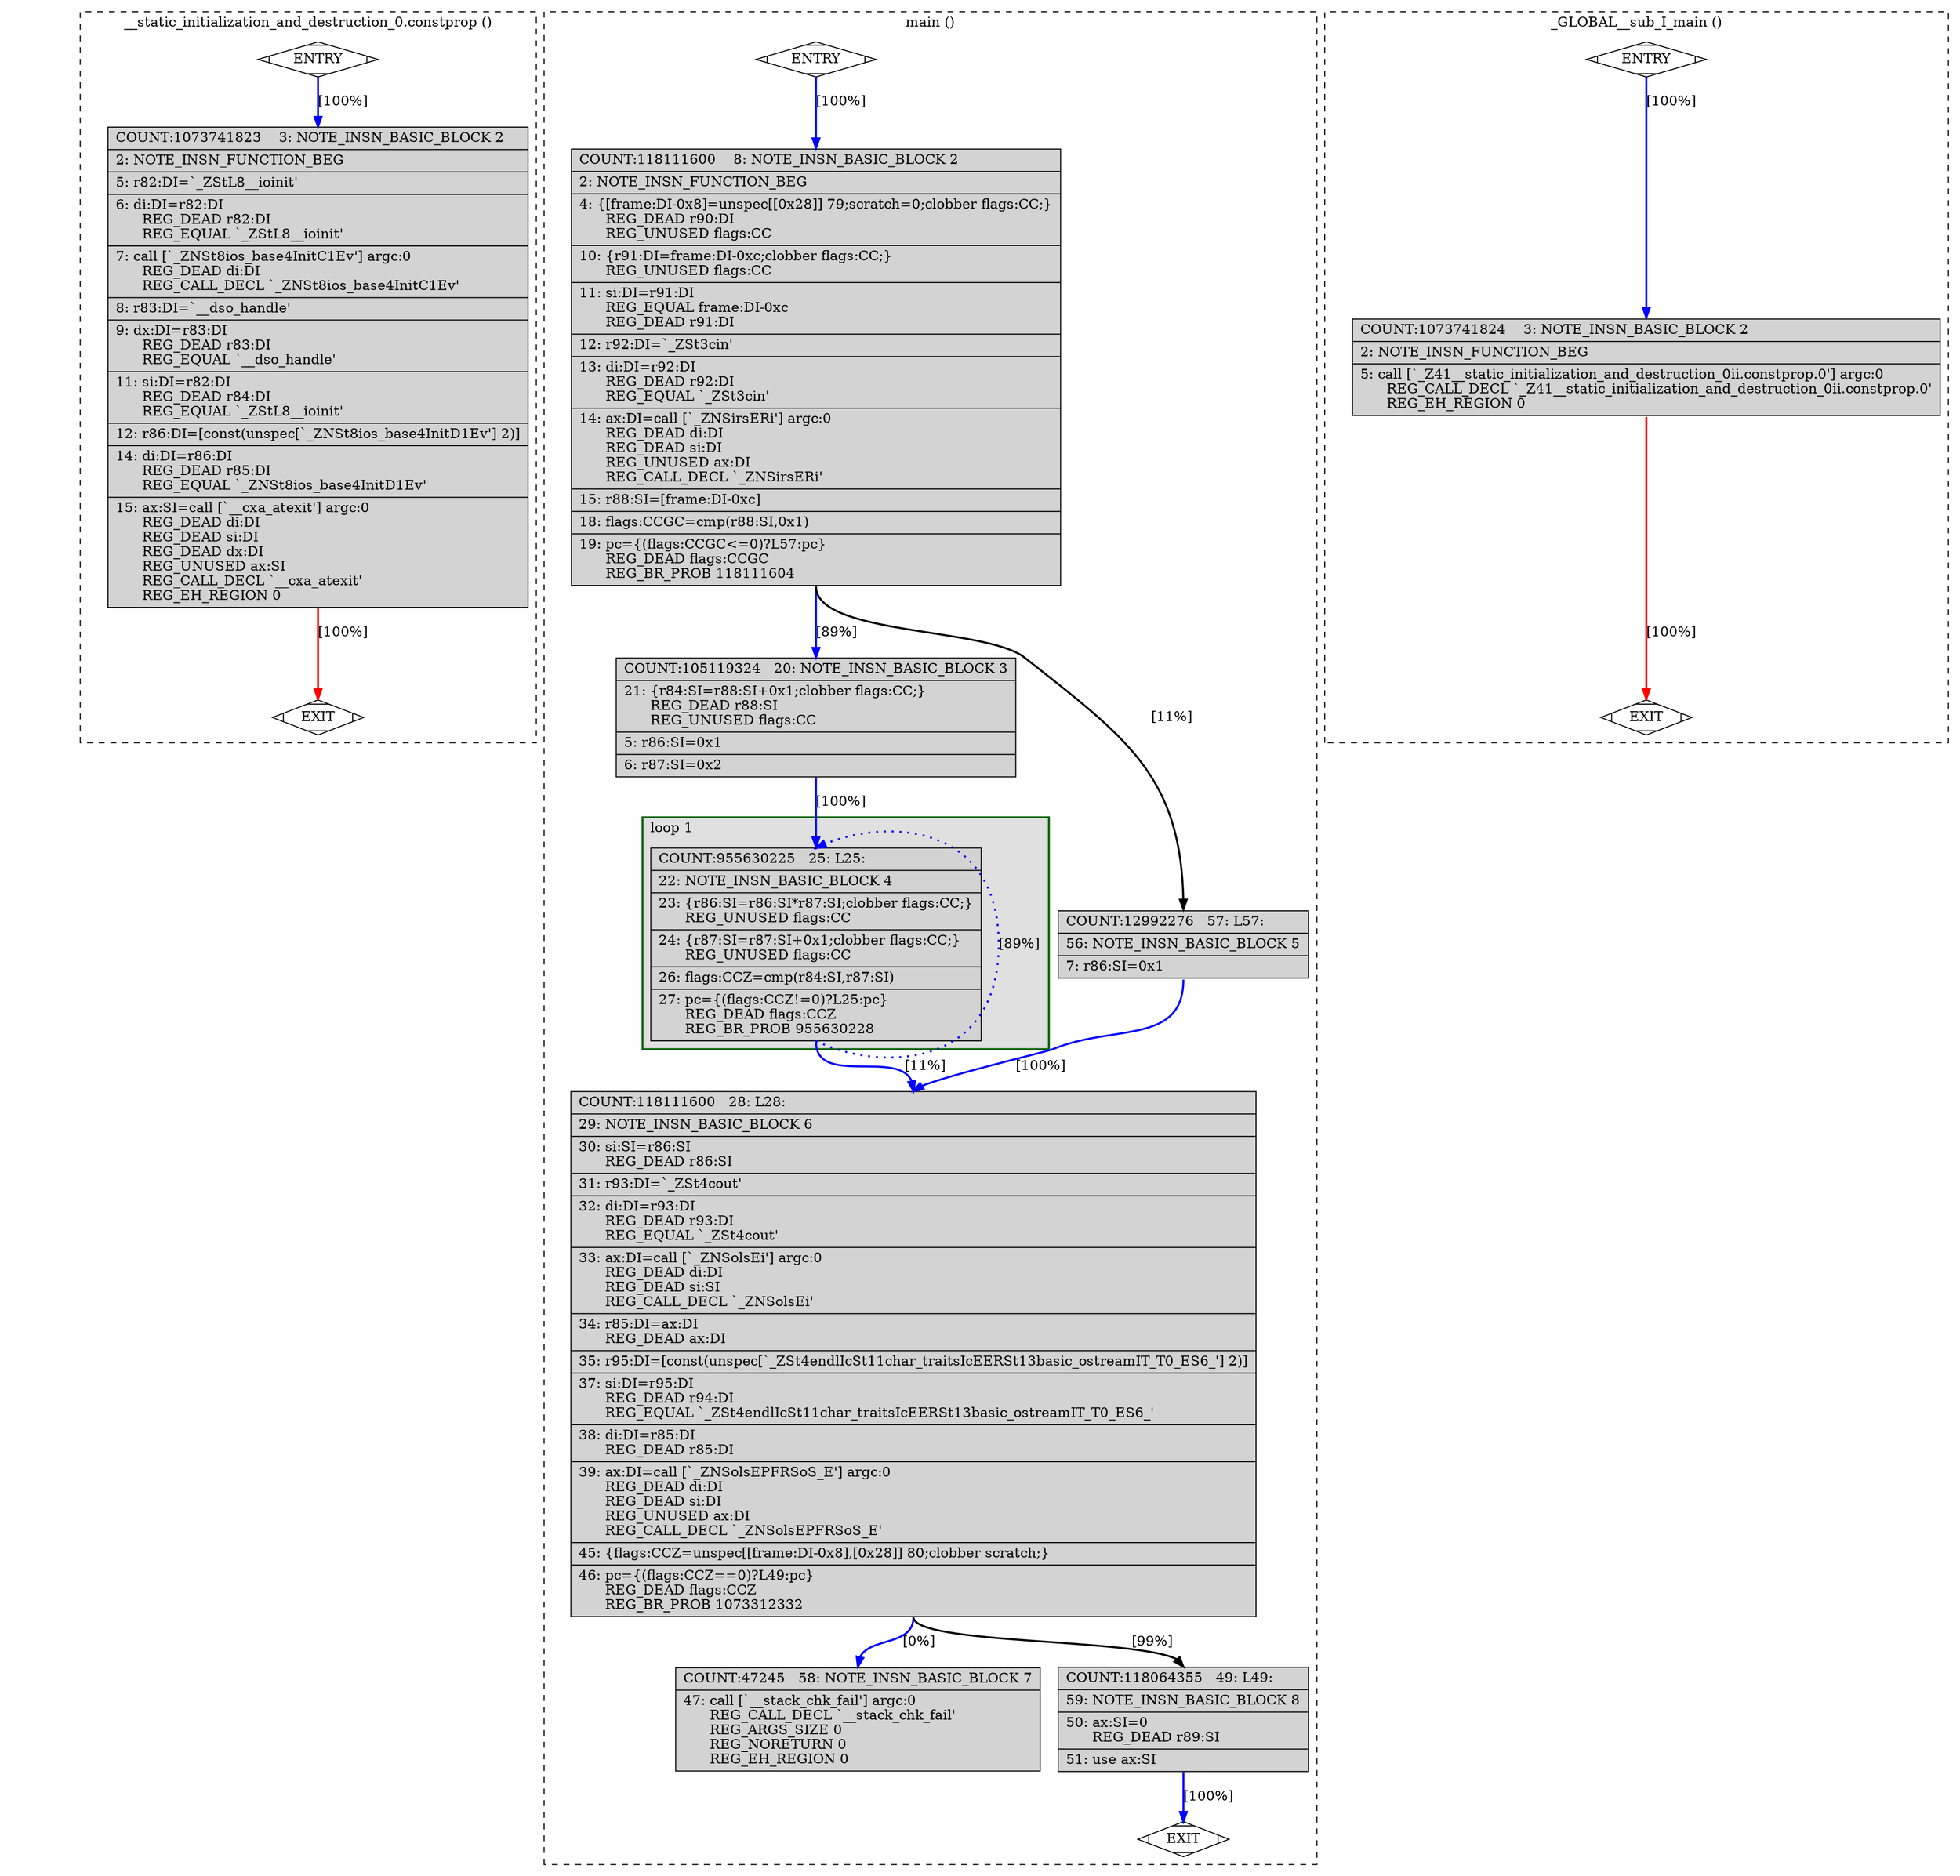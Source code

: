 digraph "factorial.cpp.253r.cprop1" {
overlap=false;
subgraph "cluster___static_initialization_and_destruction_0.constprop" {
	style="dashed";
	color="black";
	label="__static_initialization_and_destruction_0.constprop ()";
	fn_2280_basic_block_0 [shape=Mdiamond,style=filled,fillcolor=white,label="ENTRY"];

	fn_2280_basic_block_1 [shape=Mdiamond,style=filled,fillcolor=white,label="EXIT"];

	fn_2280_basic_block_2 [shape=record,style=filled,fillcolor=lightgrey,label="{COUNT:1073741823\ \ \ \ 3:\ NOTE_INSN_BASIC_BLOCK\ 2\l\
|\ \ \ \ 2:\ NOTE_INSN_FUNCTION_BEG\l\
|\ \ \ \ 5:\ r82:DI=`_ZStL8__ioinit'\l\
|\ \ \ \ 6:\ di:DI=r82:DI\l\
\ \ \ \ \ \ REG_DEAD\ r82:DI\l\
\ \ \ \ \ \ REG_EQUAL\ `_ZStL8__ioinit'\l\
|\ \ \ \ 7:\ call\ [`_ZNSt8ios_base4InitC1Ev']\ argc:0\l\
\ \ \ \ \ \ REG_DEAD\ di:DI\l\
\ \ \ \ \ \ REG_CALL_DECL\ `_ZNSt8ios_base4InitC1Ev'\l\
|\ \ \ \ 8:\ r83:DI=`__dso_handle'\l\
|\ \ \ \ 9:\ dx:DI=r83:DI\l\
\ \ \ \ \ \ REG_DEAD\ r83:DI\l\
\ \ \ \ \ \ REG_EQUAL\ `__dso_handle'\l\
|\ \ \ 11:\ si:DI=r82:DI\l\
\ \ \ \ \ \ REG_DEAD\ r84:DI\l\
\ \ \ \ \ \ REG_EQUAL\ `_ZStL8__ioinit'\l\
|\ \ \ 12:\ r86:DI=[const(unspec[`_ZNSt8ios_base4InitD1Ev']\ 2)]\l\
|\ \ \ 14:\ di:DI=r86:DI\l\
\ \ \ \ \ \ REG_DEAD\ r85:DI\l\
\ \ \ \ \ \ REG_EQUAL\ `_ZNSt8ios_base4InitD1Ev'\l\
|\ \ \ 15:\ ax:SI=call\ [`__cxa_atexit']\ argc:0\l\
\ \ \ \ \ \ REG_DEAD\ di:DI\l\
\ \ \ \ \ \ REG_DEAD\ si:DI\l\
\ \ \ \ \ \ REG_DEAD\ dx:DI\l\
\ \ \ \ \ \ REG_UNUSED\ ax:SI\l\
\ \ \ \ \ \ REG_CALL_DECL\ `__cxa_atexit'\l\
\ \ \ \ \ \ REG_EH_REGION\ 0\l\
}"];

	fn_2280_basic_block_0:s -> fn_2280_basic_block_2:n [style="solid,bold",color=blue,weight=100,constraint=true,label="[100%]"];
	fn_2280_basic_block_2:s -> fn_2280_basic_block_1:n [style="solid,bold",color=red,weight=10,constraint=true,label="[100%]"];
	fn_2280_basic_block_0:s -> fn_2280_basic_block_1:n [style="invis",constraint=true];
}
subgraph "cluster_main" {
	style="dashed";
	color="black";
	label="main ()";
	subgraph cluster_1778_1 {
	style="filled";
	color="darkgreen";
	fillcolor="grey88";
	label="loop 1";
	labeljust=l;
	penwidth=2;
	fn_1778_basic_block_4 [shape=record,style=filled,fillcolor=lightgrey,label="{COUNT:955630225\ \ \ 25:\ L25:\l\
|\ \ \ 22:\ NOTE_INSN_BASIC_BLOCK\ 4\l\
|\ \ \ 23:\ \{r86:SI=r86:SI*r87:SI;clobber\ flags:CC;\}\l\
\ \ \ \ \ \ REG_UNUSED\ flags:CC\l\
|\ \ \ 24:\ \{r87:SI=r87:SI+0x1;clobber\ flags:CC;\}\l\
\ \ \ \ \ \ REG_UNUSED\ flags:CC\l\
|\ \ \ 26:\ flags:CCZ=cmp(r84:SI,r87:SI)\l\
|\ \ \ 27:\ pc=\{(flags:CCZ!=0)?L25:pc\}\l\
\ \ \ \ \ \ REG_DEAD\ flags:CCZ\l\
\ \ \ \ \ \ REG_BR_PROB\ 955630228\l\
}"];

	}
	fn_1778_basic_block_0 [shape=Mdiamond,style=filled,fillcolor=white,label="ENTRY"];

	fn_1778_basic_block_1 [shape=Mdiamond,style=filled,fillcolor=white,label="EXIT"];

	fn_1778_basic_block_2 [shape=record,style=filled,fillcolor=lightgrey,label="{COUNT:118111600\ \ \ \ 8:\ NOTE_INSN_BASIC_BLOCK\ 2\l\
|\ \ \ \ 2:\ NOTE_INSN_FUNCTION_BEG\l\
|\ \ \ \ 4:\ \{[frame:DI-0x8]=unspec[[0x28]]\ 79;scratch=0;clobber\ flags:CC;\}\l\
\ \ \ \ \ \ REG_DEAD\ r90:DI\l\
\ \ \ \ \ \ REG_UNUSED\ flags:CC\l\
|\ \ \ 10:\ \{r91:DI=frame:DI-0xc;clobber\ flags:CC;\}\l\
\ \ \ \ \ \ REG_UNUSED\ flags:CC\l\
|\ \ \ 11:\ si:DI=r91:DI\l\
\ \ \ \ \ \ REG_EQUAL\ frame:DI-0xc\l\
\ \ \ \ \ \ REG_DEAD\ r91:DI\l\
|\ \ \ 12:\ r92:DI=`_ZSt3cin'\l\
|\ \ \ 13:\ di:DI=r92:DI\l\
\ \ \ \ \ \ REG_DEAD\ r92:DI\l\
\ \ \ \ \ \ REG_EQUAL\ `_ZSt3cin'\l\
|\ \ \ 14:\ ax:DI=call\ [`_ZNSirsERi']\ argc:0\l\
\ \ \ \ \ \ REG_DEAD\ di:DI\l\
\ \ \ \ \ \ REG_DEAD\ si:DI\l\
\ \ \ \ \ \ REG_UNUSED\ ax:DI\l\
\ \ \ \ \ \ REG_CALL_DECL\ `_ZNSirsERi'\l\
|\ \ \ 15:\ r88:SI=[frame:DI-0xc]\l\
|\ \ \ 18:\ flags:CCGC=cmp(r88:SI,0x1)\l\
|\ \ \ 19:\ pc=\{(flags:CCGC\<=0)?L57:pc\}\l\
\ \ \ \ \ \ REG_DEAD\ flags:CCGC\l\
\ \ \ \ \ \ REG_BR_PROB\ 118111604\l\
}"];

	fn_1778_basic_block_3 [shape=record,style=filled,fillcolor=lightgrey,label="{COUNT:105119324\ \ \ 20:\ NOTE_INSN_BASIC_BLOCK\ 3\l\
|\ \ \ 21:\ \{r84:SI=r88:SI+0x1;clobber\ flags:CC;\}\l\
\ \ \ \ \ \ REG_DEAD\ r88:SI\l\
\ \ \ \ \ \ REG_UNUSED\ flags:CC\l\
|\ \ \ \ 5:\ r86:SI=0x1\l\
|\ \ \ \ 6:\ r87:SI=0x2\l\
}"];

	fn_1778_basic_block_5 [shape=record,style=filled,fillcolor=lightgrey,label="{COUNT:12992276\ \ \ 57:\ L57:\l\
|\ \ \ 56:\ NOTE_INSN_BASIC_BLOCK\ 5\l\
|\ \ \ \ 7:\ r86:SI=0x1\l\
}"];

	fn_1778_basic_block_6 [shape=record,style=filled,fillcolor=lightgrey,label="{COUNT:118111600\ \ \ 28:\ L28:\l\
|\ \ \ 29:\ NOTE_INSN_BASIC_BLOCK\ 6\l\
|\ \ \ 30:\ si:SI=r86:SI\l\
\ \ \ \ \ \ REG_DEAD\ r86:SI\l\
|\ \ \ 31:\ r93:DI=`_ZSt4cout'\l\
|\ \ \ 32:\ di:DI=r93:DI\l\
\ \ \ \ \ \ REG_DEAD\ r93:DI\l\
\ \ \ \ \ \ REG_EQUAL\ `_ZSt4cout'\l\
|\ \ \ 33:\ ax:DI=call\ [`_ZNSolsEi']\ argc:0\l\
\ \ \ \ \ \ REG_DEAD\ di:DI\l\
\ \ \ \ \ \ REG_DEAD\ si:SI\l\
\ \ \ \ \ \ REG_CALL_DECL\ `_ZNSolsEi'\l\
|\ \ \ 34:\ r85:DI=ax:DI\l\
\ \ \ \ \ \ REG_DEAD\ ax:DI\l\
|\ \ \ 35:\ r95:DI=[const(unspec[`_ZSt4endlIcSt11char_traitsIcEERSt13basic_ostreamIT_T0_ES6_']\ 2)]\l\
|\ \ \ 37:\ si:DI=r95:DI\l\
\ \ \ \ \ \ REG_DEAD\ r94:DI\l\
\ \ \ \ \ \ REG_EQUAL\ `_ZSt4endlIcSt11char_traitsIcEERSt13basic_ostreamIT_T0_ES6_'\l\
|\ \ \ 38:\ di:DI=r85:DI\l\
\ \ \ \ \ \ REG_DEAD\ r85:DI\l\
|\ \ \ 39:\ ax:DI=call\ [`_ZNSolsEPFRSoS_E']\ argc:0\l\
\ \ \ \ \ \ REG_DEAD\ di:DI\l\
\ \ \ \ \ \ REG_DEAD\ si:DI\l\
\ \ \ \ \ \ REG_UNUSED\ ax:DI\l\
\ \ \ \ \ \ REG_CALL_DECL\ `_ZNSolsEPFRSoS_E'\l\
|\ \ \ 45:\ \{flags:CCZ=unspec[[frame:DI-0x8],[0x28]]\ 80;clobber\ scratch;\}\l\
|\ \ \ 46:\ pc=\{(flags:CCZ==0)?L49:pc\}\l\
\ \ \ \ \ \ REG_DEAD\ flags:CCZ\l\
\ \ \ \ \ \ REG_BR_PROB\ 1073312332\l\
}"];

	fn_1778_basic_block_7 [shape=record,style=filled,fillcolor=lightgrey,label="{COUNT:47245\ \ \ 58:\ NOTE_INSN_BASIC_BLOCK\ 7\l\
|\ \ \ 47:\ call\ [`__stack_chk_fail']\ argc:0\l\
\ \ \ \ \ \ REG_CALL_DECL\ `__stack_chk_fail'\l\
\ \ \ \ \ \ REG_ARGS_SIZE\ 0\l\
\ \ \ \ \ \ REG_NORETURN\ 0\l\
\ \ \ \ \ \ REG_EH_REGION\ 0\l\
}"];

	fn_1778_basic_block_8 [shape=record,style=filled,fillcolor=lightgrey,label="{COUNT:118064355\ \ \ 49:\ L49:\l\
|\ \ \ 59:\ NOTE_INSN_BASIC_BLOCK\ 8\l\
|\ \ \ 50:\ ax:SI=0\l\
\ \ \ \ \ \ REG_DEAD\ r89:SI\l\
|\ \ \ 51:\ use\ ax:SI\l\
}"];

	fn_1778_basic_block_0:s -> fn_1778_basic_block_2:n [style="solid,bold",color=blue,weight=100,constraint=true,label="[100%]"];
	fn_1778_basic_block_2:s -> fn_1778_basic_block_3:n [style="solid,bold",color=blue,weight=100,constraint=true,label="[89%]"];
	fn_1778_basic_block_2:s -> fn_1778_basic_block_5:n [style="solid,bold",color=black,weight=10,constraint=true,label="[11%]"];
	fn_1778_basic_block_3:s -> fn_1778_basic_block_4:n [style="solid,bold",color=blue,weight=100,constraint=true,label="[100%]"];
	fn_1778_basic_block_4:s -> fn_1778_basic_block_4:n [style="dotted,bold",color=blue,weight=10,constraint=false,label="[89%]"];
	fn_1778_basic_block_4:s -> fn_1778_basic_block_6:n [style="solid,bold",color=blue,weight=100,constraint=true,label="[11%]"];
	fn_1778_basic_block_5:s -> fn_1778_basic_block_6:n [style="solid,bold",color=blue,weight=100,constraint=true,label="[100%]"];
	fn_1778_basic_block_6:s -> fn_1778_basic_block_8:n [style="solid,bold",color=black,weight=10,constraint=true,label="[99%]"];
	fn_1778_basic_block_6:s -> fn_1778_basic_block_7:n [style="solid,bold",color=blue,weight=100,constraint=true,label="[0%]"];
	fn_1778_basic_block_8:s -> fn_1778_basic_block_1:n [style="solid,bold",color=blue,weight=100,constraint=true,label="[100%]"];
	fn_1778_basic_block_0:s -> fn_1778_basic_block_1:n [style="invis",constraint=true];
}
subgraph "cluster__GLOBAL__sub_I_main" {
	style="dashed";
	color="black";
	label="_GLOBAL__sub_I_main ()";
	fn_2279_basic_block_0 [shape=Mdiamond,style=filled,fillcolor=white,label="ENTRY"];

	fn_2279_basic_block_1 [shape=Mdiamond,style=filled,fillcolor=white,label="EXIT"];

	fn_2279_basic_block_2 [shape=record,style=filled,fillcolor=lightgrey,label="{COUNT:1073741824\ \ \ \ 3:\ NOTE_INSN_BASIC_BLOCK\ 2\l\
|\ \ \ \ 2:\ NOTE_INSN_FUNCTION_BEG\l\
|\ \ \ \ 5:\ call\ [`_Z41__static_initialization_and_destruction_0ii.constprop.0']\ argc:0\l\
\ \ \ \ \ \ REG_CALL_DECL\ `_Z41__static_initialization_and_destruction_0ii.constprop.0'\l\
\ \ \ \ \ \ REG_EH_REGION\ 0\l\
}"];

	fn_2279_basic_block_0:s -> fn_2279_basic_block_2:n [style="solid,bold",color=blue,weight=100,constraint=true,label="[100%]"];
	fn_2279_basic_block_2:s -> fn_2279_basic_block_1:n [style="solid,bold",color=red,weight=10,constraint=true,label="[100%]"];
	fn_2279_basic_block_0:s -> fn_2279_basic_block_1:n [style="invis",constraint=true];
}
}
